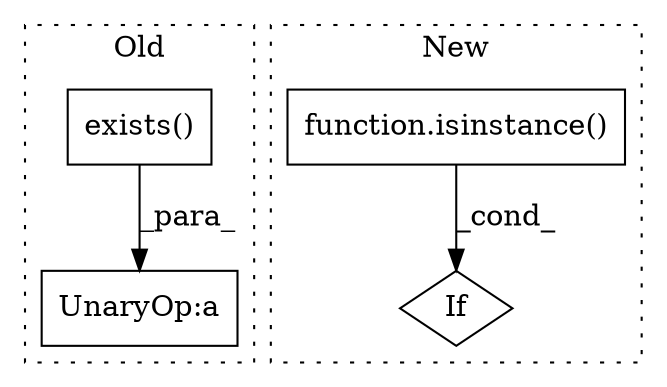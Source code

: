 digraph G {
subgraph cluster0 {
1 [label="exists()" a="75" s="10768" l="16" shape="box"];
3 [label="UnaryOp:a" a="61" s="10764" l="20" shape="box"];
label = "Old";
style="dotted";
}
subgraph cluster1 {
2 [label="function.isinstance()" a="75" s="10506,10536" l="11,1" shape="box"];
4 [label="If" a="96" s="10503" l="3" shape="diamond"];
label = "New";
style="dotted";
}
1 -> 3 [label="_para_"];
2 -> 4 [label="_cond_"];
}